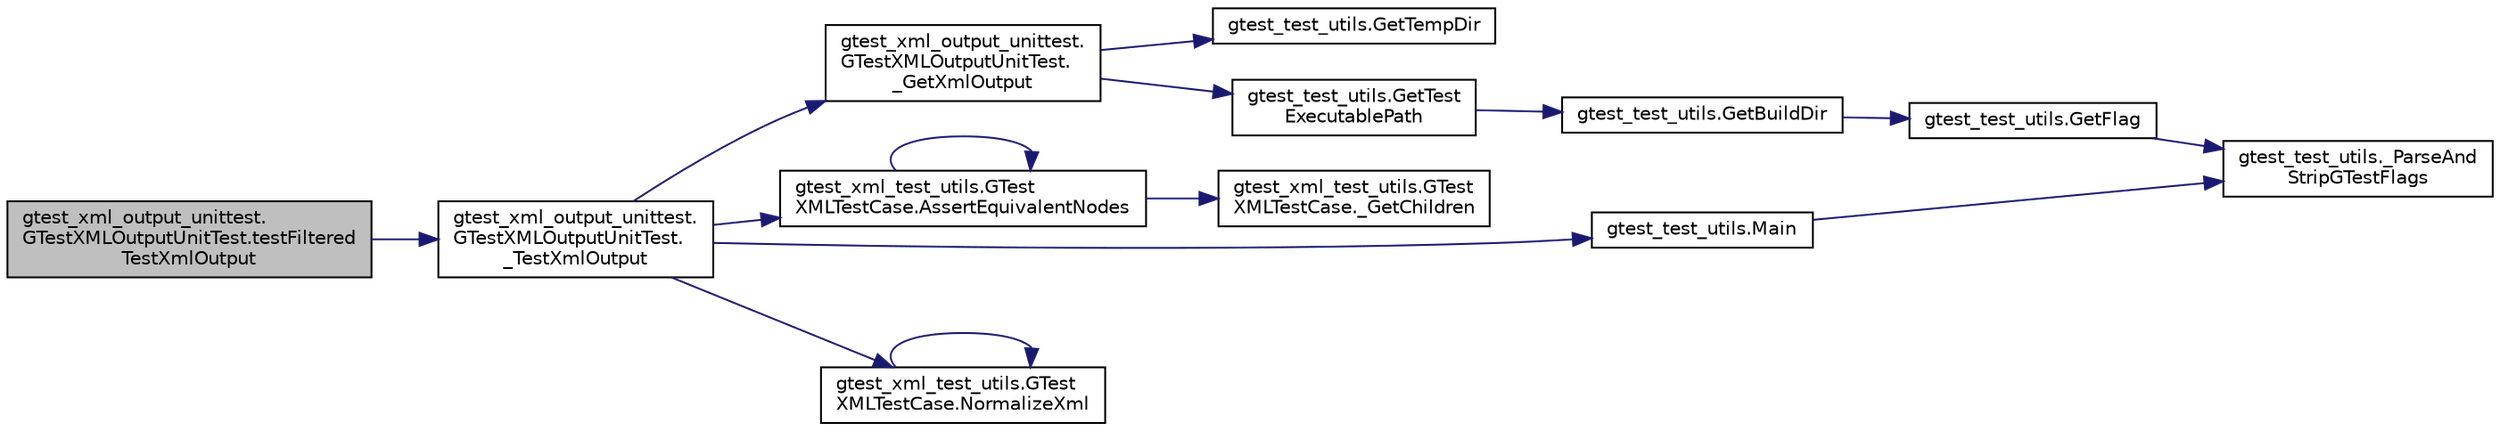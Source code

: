digraph "gtest_xml_output_unittest.GTestXMLOutputUnitTest.testFilteredTestXmlOutput"
{
 // LATEX_PDF_SIZE
  bgcolor="transparent";
  edge [fontname="Helvetica",fontsize="10",labelfontname="Helvetica",labelfontsize="10"];
  node [fontname="Helvetica",fontsize="10",shape=record];
  rankdir="LR";
  Node1 [label="gtest_xml_output_unittest.\lGTestXMLOutputUnitTest.testFiltered\lTestXmlOutput",height=0.2,width=0.4,color="black", fillcolor="grey75", style="filled", fontcolor="black",tooltip=" "];
  Node1 -> Node2 [color="midnightblue",fontsize="10",style="solid",fontname="Helvetica"];
  Node2 [label="gtest_xml_output_unittest.\lGTestXMLOutputUnitTest.\l_TestXmlOutput",height=0.2,width=0.4,color="black",URL="$classgtest__xml__output__unittest_1_1GTestXMLOutputUnitTest.html#a1d8a5fdd7e602fe31b1477f8ebc1e7f3",tooltip=" "];
  Node2 -> Node3 [color="midnightblue",fontsize="10",style="solid",fontname="Helvetica"];
  Node3 [label="gtest_xml_output_unittest.\lGTestXMLOutputUnitTest.\l_GetXmlOutput",height=0.2,width=0.4,color="black",URL="$classgtest__xml__output__unittest_1_1GTestXMLOutputUnitTest.html#ae57479fcca1861b35c9bcd26d08a18f4",tooltip=" "];
  Node3 -> Node4 [color="midnightblue",fontsize="10",style="solid",fontname="Helvetica"];
  Node4 [label="gtest_test_utils.GetTempDir",height=0.2,width=0.4,color="black",URL="$namespacegtest__test__utils.html#a25987e1cd76e93068b2afe6bac909d12",tooltip=" "];
  Node3 -> Node5 [color="midnightblue",fontsize="10",style="solid",fontname="Helvetica"];
  Node5 [label="gtest_test_utils.GetTest\lExecutablePath",height=0.2,width=0.4,color="black",URL="$namespacegtest__test__utils.html#a89ed3717984a80ffbb7a9c92f71b86a2",tooltip=" "];
  Node5 -> Node6 [color="midnightblue",fontsize="10",style="solid",fontname="Helvetica"];
  Node6 [label="gtest_test_utils.GetBuildDir",height=0.2,width=0.4,color="black",URL="$namespacegtest__test__utils.html#a1eacd9a471dfa6133028923ea755d22c",tooltip=" "];
  Node6 -> Node7 [color="midnightblue",fontsize="10",style="solid",fontname="Helvetica"];
  Node7 [label="gtest_test_utils.GetFlag",height=0.2,width=0.4,color="black",URL="$namespacegtest__test__utils.html#a052da74a5e39162480daf3a4d8eff9a6",tooltip=" "];
  Node7 -> Node8 [color="midnightblue",fontsize="10",style="solid",fontname="Helvetica"];
  Node8 [label="gtest_test_utils._ParseAnd\lStripGTestFlags",height=0.2,width=0.4,color="black",URL="$namespacegtest__test__utils.html#a05ad62af6574fd7e4fa2cc7c952c4f0b",tooltip=" "];
  Node2 -> Node9 [color="midnightblue",fontsize="10",style="solid",fontname="Helvetica"];
  Node9 [label="gtest_xml_test_utils.GTest\lXMLTestCase.AssertEquivalentNodes",height=0.2,width=0.4,color="black",URL="$classgtest__xml__test__utils_1_1GTestXMLTestCase.html#a977273e8863f4f41d121bb5a64b08d32",tooltip=" "];
  Node9 -> Node10 [color="midnightblue",fontsize="10",style="solid",fontname="Helvetica"];
  Node10 [label="gtest_xml_test_utils.GTest\lXMLTestCase._GetChildren",height=0.2,width=0.4,color="black",URL="$classgtest__xml__test__utils_1_1GTestXMLTestCase.html#a7f487435d29e1b2300af000d36ff4f5e",tooltip=" "];
  Node9 -> Node9 [color="midnightblue",fontsize="10",style="solid",fontname="Helvetica"];
  Node2 -> Node11 [color="midnightblue",fontsize="10",style="solid",fontname="Helvetica"];
  Node11 [label="gtest_test_utils.Main",height=0.2,width=0.4,color="black",URL="$namespacegtest__test__utils.html#a5361b42d9c6843b5b117ead4d1c58cc5",tooltip=" "];
  Node11 -> Node8 [color="midnightblue",fontsize="10",style="solid",fontname="Helvetica"];
  Node2 -> Node12 [color="midnightblue",fontsize="10",style="solid",fontname="Helvetica"];
  Node12 [label="gtest_xml_test_utils.GTest\lXMLTestCase.NormalizeXml",height=0.2,width=0.4,color="black",URL="$classgtest__xml__test__utils_1_1GTestXMLTestCase.html#ac4823e96c3b5327b25a340a3605447d9",tooltip=" "];
  Node12 -> Node12 [color="midnightblue",fontsize="10",style="solid",fontname="Helvetica"];
}
